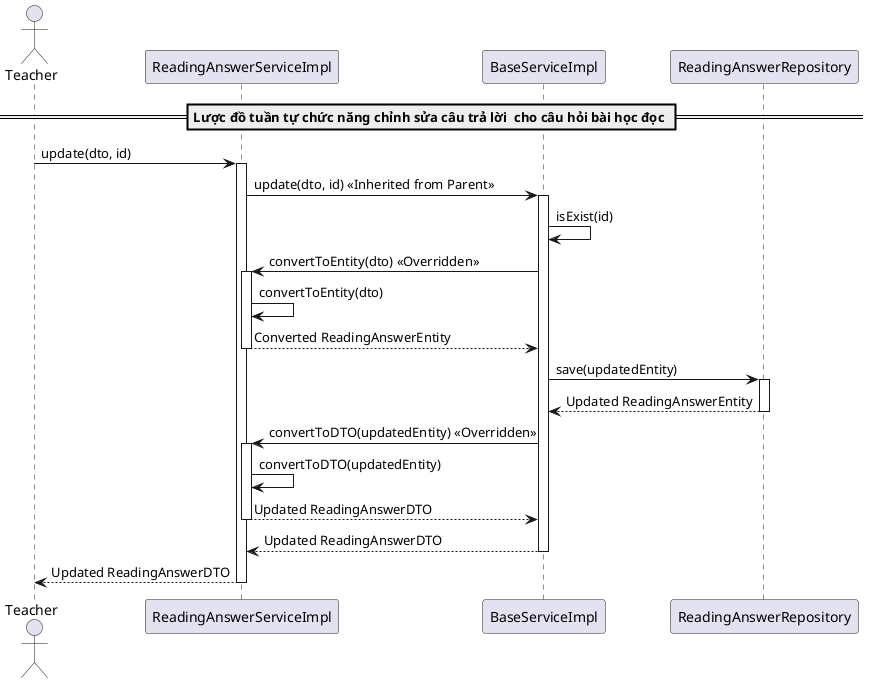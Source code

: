 @startuml updateReadingAnswer

actor Teacher
participant "ReadingAnswerServiceImpl" as ReadingAnswerService
participant "BaseServiceImpl" as BaseService
participant "ReadingAnswerRepository" as Repository

== Lược đồ tuần tự chức năng chỉnh sửa câu trả lời  cho câu hỏi bài học đọc ==
Teacher -> ReadingAnswerService: update(dto, id)
activate ReadingAnswerService

ReadingAnswerService -> BaseService: update(dto, id) << Inherited from Parent >>
activate BaseService

BaseService -> BaseService: isExist(id)
BaseService -> ReadingAnswerService: convertToEntity(dto) << Overridden >>
activate ReadingAnswerService
ReadingAnswerService -> ReadingAnswerService: convertToEntity(dto)
ReadingAnswerService --> BaseService: Converted ReadingAnswerEntity
deactivate ReadingAnswerService

BaseService -> Repository: save(updatedEntity)
activate Repository
Repository --> BaseService: Updated ReadingAnswerEntity
deactivate Repository

BaseService -> ReadingAnswerService: convertToDTO(updatedEntity) << Overridden >>
activate ReadingAnswerService
ReadingAnswerService -> ReadingAnswerService: convertToDTO(updatedEntity)
ReadingAnswerService --> BaseService: Updated ReadingAnswerDTO
deactivate ReadingAnswerService

BaseService --> ReadingAnswerService: Updated ReadingAnswerDTO
deactivate BaseService

ReadingAnswerService --> Teacher: Updated ReadingAnswerDTO
deactivate ReadingAnswerService

@enduml
